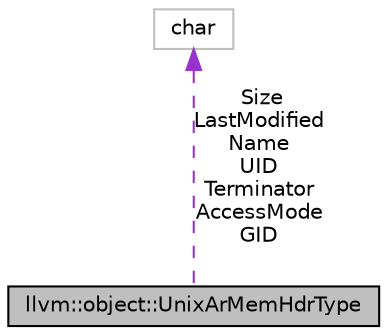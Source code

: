 digraph "llvm::object::UnixArMemHdrType"
{
 // LATEX_PDF_SIZE
  bgcolor="transparent";
  edge [fontname="Helvetica",fontsize="10",labelfontname="Helvetica",labelfontsize="10"];
  node [fontname="Helvetica",fontsize="10",shape=record];
  Node1 [label="llvm::object::UnixArMemHdrType",height=0.2,width=0.4,color="black", fillcolor="grey75", style="filled", fontcolor="black",tooltip=" "];
  Node2 -> Node1 [dir="back",color="darkorchid3",fontsize="10",style="dashed",label=" Size\nLastModified\nName\nUID\nTerminator\nAccessMode\nGID" ,fontname="Helvetica"];
  Node2 [label="char",height=0.2,width=0.4,color="grey75",tooltip=" "];
}
